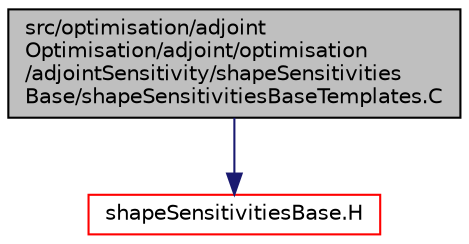 digraph "src/optimisation/adjointOptimisation/adjoint/optimisation/adjointSensitivity/shapeSensitivitiesBase/shapeSensitivitiesBaseTemplates.C"
{
  bgcolor="transparent";
  edge [fontname="Helvetica",fontsize="10",labelfontname="Helvetica",labelfontsize="10"];
  node [fontname="Helvetica",fontsize="10",shape=record];
  Node1 [label="src/optimisation/adjoint\lOptimisation/adjoint/optimisation\l/adjointSensitivity/shapeSensitivities\lBase/shapeSensitivitiesBaseTemplates.C",height=0.2,width=0.4,color="black", fillcolor="grey75", style="filled" fontcolor="black"];
  Node1 -> Node2 [color="midnightblue",fontsize="10",style="solid",fontname="Helvetica"];
  Node2 [label="shapeSensitivitiesBase.H",height=0.2,width=0.4,color="red",URL="$shapeSensitivitiesBase_8H.html"];
}
